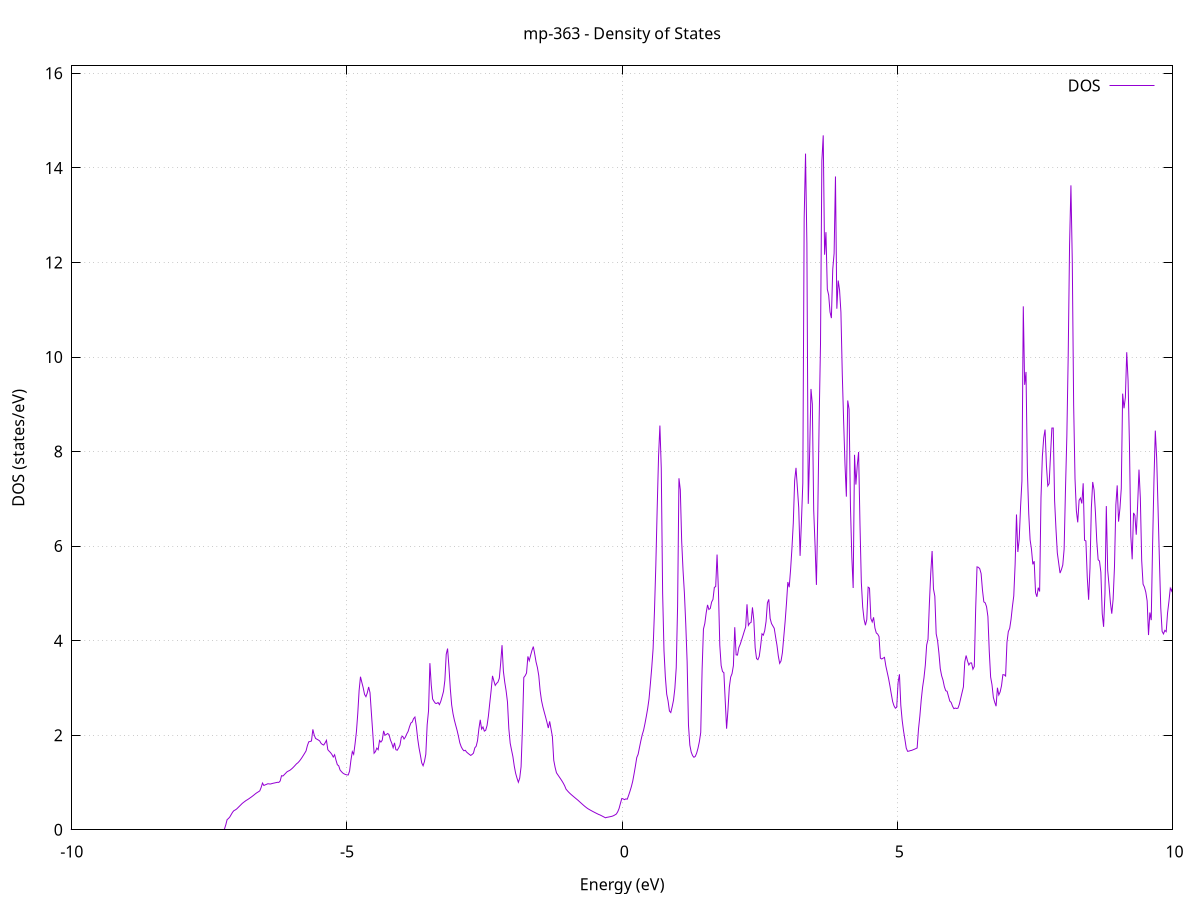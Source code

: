 set title 'mp-363 - Density of States'
set xlabel 'Energy (eV)'
set ylabel 'DOS (states/eV)'
set grid
set xrange [-10:10]
set yrange [0:16.158]
set xzeroaxis lt -1
set terminal png size 800,600
set output 'mp-363_dos_gnuplot.png'
plot '-' using 1:2 with lines title 'DOS'
-27.901500 0.000000
-27.876800 0.000000
-27.852100 0.000000
-27.827300 0.000000
-27.802600 0.000000
-27.777900 0.000000
-27.753100 0.000000
-27.728400 0.000000
-27.703700 0.000000
-27.679000 0.000000
-27.654200 0.000000
-27.629500 0.000000
-27.604800 0.000000
-27.580000 0.000000
-27.555300 0.000000
-27.530600 0.000000
-27.505900 0.000000
-27.481100 0.000000
-27.456400 0.000000
-27.431700 0.000000
-27.406900 0.000000
-27.382200 0.000000
-27.357500 0.000000
-27.332700 0.000000
-27.308000 0.000000
-27.283300 0.000000
-27.258600 0.000000
-27.233800 0.000000
-27.209100 0.000000
-27.184400 0.000000
-27.159600 0.000000
-27.134900 0.000000
-27.110200 0.000000
-27.085400 0.000000
-27.060700 0.000000
-27.036000 0.000000
-27.011300 0.000000
-26.986500 0.000000
-26.961800 0.000000
-26.937100 0.000000
-26.912300 0.000000
-26.887600 0.000000
-26.862900 0.000000
-26.838100 0.000000
-26.813400 0.000000
-26.788700 0.000000
-26.764000 0.000000
-26.739200 0.000000
-26.714500 0.000000
-26.689800 0.000000
-26.665000 0.000000
-26.640300 0.000000
-26.615600 0.000000
-26.590800 0.000000
-26.566100 0.000000
-26.541400 0.000000
-26.516700 0.000000
-26.491900 0.000000
-26.467200 0.000000
-26.442500 0.000000
-26.417700 0.000000
-26.393000 0.000000
-26.368300 0.000000
-26.343600 0.000000
-26.318800 0.000000
-26.294100 0.000000
-26.269400 0.000000
-26.244600 0.000000
-26.219900 0.000000
-26.195200 0.000000
-26.170400 0.000000
-26.145700 0.000000
-26.121000 0.000000
-26.096300 0.000000
-26.071500 0.000000
-26.046800 0.000000
-26.022100 0.000000
-25.997300 0.000000
-25.972600 0.000000
-25.947900 0.000000
-25.923100 0.000000
-25.898400 0.000000
-25.873700 0.000000
-25.849000 0.000000
-25.824200 0.000000
-25.799500 0.000000
-25.774800 0.000000
-25.750000 0.000000
-25.725300 0.000000
-25.700600 0.000000
-25.675800 0.000000
-25.651100 46.514300
-25.626400 99.235600
-25.601700 34.489300
-25.576900 80.189300
-25.552200 138.104200
-25.527500 67.945600
-25.502700 73.322700
-25.478000 242.515900
-25.453300 105.469700
-25.428500 0.000000
-25.403800 0.000000
-25.379100 0.000000
-25.354400 0.000000
-25.329600 0.000000
-25.304900 0.000000
-25.280200 0.000000
-25.255400 0.000000
-25.230700 0.000000
-25.206000 0.000000
-25.181300 0.000000
-25.156500 0.000000
-25.131800 0.000000
-25.107100 0.000000
-25.082300 0.000000
-25.057600 0.000000
-25.032900 0.000000
-25.008100 0.000000
-24.983400 0.000000
-24.958700 0.000000
-24.934000 0.000000
-24.909200 0.000000
-24.884500 0.000000
-24.859800 0.000000
-24.835000 0.000000
-24.810300 0.000000
-24.785600 0.000000
-24.760800 0.000000
-24.736100 0.000000
-24.711400 0.000000
-24.686700 0.000000
-24.661900 0.000000
-24.637200 0.000000
-24.612500 0.000000
-24.587700 0.000000
-24.563000 0.000000
-24.538300 0.000000
-24.513500 0.000000
-24.488800 0.000000
-24.464100 0.000000
-24.439400 0.000000
-24.414600 0.000000
-24.389900 0.000000
-24.365200 0.000000
-24.340400 0.000000
-24.315700 0.000000
-24.291000 0.000000
-24.266300 0.000000
-24.241500 0.000000
-24.216800 0.000000
-24.192100 0.000000
-24.167300 0.000000
-24.142600 0.000000
-24.117900 0.000000
-24.093100 0.000000
-24.068400 0.000000
-24.043700 0.000000
-24.019000 0.000000
-23.994200 0.000000
-23.969500 0.000000
-23.944800 0.000000
-23.920000 0.000000
-23.895300 0.000000
-23.870600 0.000000
-23.845800 0.000000
-23.821100 0.000000
-23.796400 0.000000
-23.771700 0.000000
-23.746900 0.000000
-23.722200 0.000000
-23.697500 0.000000
-23.672700 0.000000
-23.648000 0.000000
-23.623300 0.000000
-23.598500 0.000000
-23.573800 0.000000
-23.549100 0.000000
-23.524400 0.000000
-23.499600 0.000000
-23.474900 0.000000
-23.450200 0.000000
-23.425400 0.000000
-23.400700 0.000000
-23.376000 0.000000
-23.351200 0.000000
-23.326500 0.000000
-23.301800 0.000000
-23.277100 0.000000
-23.252300 0.000000
-23.227600 0.000000
-23.202900 0.000000
-23.178100 0.000000
-23.153400 0.000000
-23.128700 0.000000
-23.104000 0.000000
-23.079200 0.000000
-23.054500 0.000000
-23.029800 0.000000
-23.005000 0.000000
-22.980300 0.000000
-22.955600 0.000000
-22.930800 0.000000
-22.906100 0.000000
-22.881400 0.000000
-22.856700 0.000000
-22.831900 0.000000
-22.807200 0.000000
-22.782500 0.000000
-22.757700 0.000000
-22.733000 0.000000
-22.708300 0.000000
-22.683500 0.000000
-22.658800 0.000000
-22.634100 0.000000
-22.609400 0.000000
-22.584600 0.000000
-22.559900 0.000000
-22.535200 0.000000
-22.510400 0.000000
-22.485700 0.000000
-22.461000 0.000000
-22.436200 0.000000
-22.411500 0.000000
-22.386800 0.000000
-22.362100 0.000000
-22.337300 0.000000
-22.312600 0.000000
-22.287900 0.000000
-22.263100 0.000000
-22.238400 0.000000
-22.213700 0.000000
-22.188900 0.000000
-22.164200 0.000000
-22.139500 0.000000
-22.114800 0.000000
-22.090000 0.000000
-22.065300 0.000000
-22.040600 0.000000
-22.015800 0.000000
-21.991100 0.000000
-21.966400 0.000000
-21.941700 0.000000
-21.916900 0.000000
-21.892200 0.000000
-21.867500 0.000000
-21.842700 0.000000
-21.818000 0.000000
-21.793300 0.000000
-21.768500 0.000000
-21.743800 0.000000
-21.719100 0.000000
-21.694400 0.000000
-21.669600 0.000000
-21.644900 0.000000
-21.620200 0.000000
-21.595400 0.000000
-21.570700 0.000000
-21.546000 0.000000
-21.521200 0.000000
-21.496500 0.000000
-21.471800 0.000000
-21.447100 0.000000
-21.422300 0.000000
-21.397600 0.000000
-21.372900 0.000000
-21.348100 0.000000
-21.323400 0.000000
-21.298700 0.000000
-21.273900 0.000000
-21.249200 0.000000
-21.224500 0.000000
-21.199800 0.000000
-21.175000 0.000000
-21.150300 0.000000
-21.125600 0.000000
-21.100800 0.000000
-21.076100 0.000000
-21.051400 0.000000
-21.026600 0.000000
-21.001900 0.000000
-20.977200 0.000000
-20.952500 0.000000
-20.927700 0.000000
-20.903000 0.000000
-20.878300 0.000000
-20.853500 0.000000
-20.828800 0.000000
-20.804100 0.000000
-20.779400 0.000000
-20.754600 0.000000
-20.729900 0.000000
-20.705200 0.000000
-20.680400 0.000000
-20.655700 0.000000
-20.631000 0.000000
-20.606200 0.000000
-20.581500 0.000000
-20.556800 0.000000
-20.532100 0.000000
-20.507300 0.000000
-20.482600 0.000000
-20.457900 0.000000
-20.433100 0.000000
-20.408400 0.000000
-20.383700 0.000000
-20.358900 0.000000
-20.334200 0.000000
-20.309500 0.000000
-20.284800 0.000000
-20.260000 0.000000
-20.235300 0.000000
-20.210600 0.000000
-20.185800 0.000000
-20.161100 0.000000
-20.136400 0.000000
-20.111600 0.000000
-20.086900 0.000000
-20.062200 0.000000
-20.037500 0.000000
-20.012700 0.000000
-19.988000 0.000000
-19.963300 0.000000
-19.938500 0.000000
-19.913800 0.000000
-19.889100 0.000000
-19.864400 0.000000
-19.839600 0.000000
-19.814900 0.000000
-19.790200 0.000000
-19.765400 0.000000
-19.740700 0.000000
-19.716000 0.000000
-19.691200 0.000000
-19.666500 0.000000
-19.641800 0.000000
-19.617100 0.000000
-19.592300 0.000000
-19.567600 0.000000
-19.542900 0.000000
-19.518100 0.000000
-19.493400 0.000000
-19.468700 0.000000
-19.443900 0.000000
-19.419200 0.000000
-19.394500 0.000000
-19.369800 0.000000
-19.345000 0.000000
-19.320300 0.000000
-19.295600 0.000000
-19.270800 0.000000
-19.246100 0.000000
-19.221400 0.000000
-19.196600 0.000000
-19.171900 0.000000
-19.147200 0.000000
-19.122500 0.000000
-19.097700 0.000000
-19.073000 58.569700
-19.048300 71.173400
-19.023500 364.795300
-18.998800 221.257400
-18.974100 315.586800
-18.949300 398.917400
-18.924600 476.061000
-18.899900 390.288700
-18.875200 1364.950000
-18.850400 129.093600
-18.825700 0.000000
-18.801000 0.000000
-18.776200 0.000000
-18.751500 0.000000
-18.726800 0.000000
-18.702100 0.000000
-18.677300 0.000000
-18.652600 0.000000
-18.627900 0.000000
-18.603100 0.000000
-18.578400 0.000000
-18.553700 0.000000
-18.528900 0.000000
-18.504200 0.000000
-18.479500 0.000000
-18.454800 0.000000
-18.430000 0.000000
-18.405300 0.000000
-18.380600 0.000000
-18.355800 0.000000
-18.331100 0.000000
-18.306400 0.000000
-18.281600 0.000000
-18.256900 0.000000
-18.232200 0.000000
-18.207500 0.000000
-18.182700 0.000000
-18.158000 0.000000
-18.133300 0.000000
-18.108500 0.000000
-18.083800 0.000000
-18.059100 0.000000
-18.034300 0.000000
-18.009600 0.000000
-17.984900 0.000000
-17.960200 0.000000
-17.935400 0.000000
-17.910700 0.000000
-17.886000 0.000000
-17.861200 0.000000
-17.836500 0.000000
-17.811800 0.000000
-17.787000 0.000000
-17.762300 0.000000
-17.737600 0.000000
-17.712900 0.000000
-17.688100 0.000000
-17.663400 0.000000
-17.638700 0.000000
-17.613900 0.000000
-17.589200 0.000000
-17.564500 0.000000
-17.539800 0.000000
-17.515000 0.000000
-17.490300 0.000000
-17.465600 0.000000
-17.440800 0.000000
-17.416100 0.000000
-17.391400 0.000000
-17.366600 0.000000
-17.341900 0.000000
-17.317200 0.000000
-17.292500 0.000000
-17.267700 0.000000
-17.243000 0.000000
-17.218300 0.000000
-17.193500 0.000000
-17.168800 0.000000
-17.144100 0.000000
-17.119300 0.000000
-17.094600 0.000000
-17.069900 0.000000
-17.045200 0.000000
-17.020400 0.000000
-16.995700 0.000000
-16.971000 0.000000
-16.946200 0.000000
-16.921500 0.000000
-16.896800 0.000000
-16.872000 0.000000
-16.847300 0.000000
-16.822600 0.000000
-16.797900 0.000000
-16.773100 0.000000
-16.748400 0.000000
-16.723700 0.000000
-16.698900 0.000000
-16.674200 0.000000
-16.649500 0.000000
-16.624800 0.000000
-16.600000 0.000000
-16.575300 0.000000
-16.550600 0.000000
-16.525800 0.000000
-16.501100 0.000000
-16.476400 0.000000
-16.451600 0.000000
-16.426900 0.000000
-16.402200 0.000000
-16.377500 0.000000
-16.352700 0.000000
-16.328000 0.000000
-16.303300 0.000000
-16.278500 0.000000
-16.253800 0.000000
-16.229100 0.000000
-16.204300 0.000000
-16.179600 0.000000
-16.154900 0.000000
-16.130200 0.000000
-16.105400 0.000000
-16.080700 0.000000
-16.056000 0.000000
-16.031200 0.000000
-16.006500 0.000000
-15.981800 0.000000
-15.957000 0.000000
-15.932300 0.000000
-15.907600 0.000000
-15.882900 0.000000
-15.858100 0.000000
-15.833400 0.000000
-15.808700 0.000000
-15.783900 0.000000
-15.759200 0.000000
-15.734500 0.000000
-15.709700 0.000000
-15.685000 0.000000
-15.660300 0.000000
-15.635600 0.000000
-15.610800 0.000000
-15.586100 0.000000
-15.561400 0.000000
-15.536600 0.000000
-15.511900 0.000000
-15.487200 0.000000
-15.462500 0.000000
-15.437700 0.000000
-15.413000 0.000000
-15.388300 0.000000
-15.363500 0.000000
-15.338800 0.000000
-15.314100 0.000000
-15.289300 0.000000
-15.264600 0.000000
-15.239900 0.000000
-15.215200 0.000000
-15.190400 0.000000
-15.165700 0.000000
-15.141000 0.000000
-15.116200 0.000000
-15.091500 0.000000
-15.066800 0.000000
-15.042000 0.000000
-15.017300 0.000000
-14.992600 0.000000
-14.967900 0.000000
-14.943100 0.000000
-14.918400 0.000000
-14.893700 0.000000
-14.868900 0.000000
-14.844200 0.000000
-14.819500 0.000000
-14.794700 0.000000
-14.770000 0.000000
-14.745300 0.000000
-14.720600 0.000000
-14.695800 0.000000
-14.671100 0.000000
-14.646400 0.000000
-14.621600 0.000000
-14.596900 0.000000
-14.572200 0.000000
-14.547400 0.000000
-14.522700 0.000000
-14.498000 0.000000
-14.473300 0.000000
-14.448500 0.000000
-14.423800 0.000000
-14.399100 0.000000
-14.374300 0.000000
-14.349600 0.000000
-14.324900 0.000000
-14.300200 0.000000
-14.275400 0.000000
-14.250700 0.000000
-14.226000 0.000000
-14.201200 0.000000
-14.176500 0.000000
-14.151800 0.000000
-14.127000 0.000000
-14.102300 0.000000
-14.077600 0.000000
-14.052900 0.000000
-14.028100 0.000000
-14.003400 0.000000
-13.978700 0.000000
-13.953900 0.000000
-13.929200 0.000000
-13.904500 0.000000
-13.879700 0.000000
-13.855000 0.000000
-13.830300 0.000000
-13.805600 0.000000
-13.780800 0.000000
-13.756100 0.000000
-13.731400 0.000000
-13.706600 0.000000
-13.681900 0.000000
-13.657200 0.000000
-13.632400 0.000000
-13.607700 0.000000
-13.583000 0.000000
-13.558300 0.000000
-13.533500 0.000000
-13.508800 0.000000
-13.484100 0.000000
-13.459300 0.000000
-13.434600 0.000000
-13.409900 0.000000
-13.385100 0.000000
-13.360400 0.000000
-13.335700 0.000000
-13.311000 0.000000
-13.286200 0.000000
-13.261500 0.000000
-13.236800 0.000000
-13.212000 0.000000
-13.187300 0.000000
-13.162600 0.000000
-13.137900 0.000000
-13.113100 0.000000
-13.088400 0.000000
-13.063700 0.000000
-13.038900 0.000000
-13.014200 0.000000
-12.989500 0.000000
-12.964700 0.000000
-12.940000 0.000000
-12.915300 0.000000
-12.890600 0.000000
-12.865800 0.000000
-12.841100 0.000000
-12.816400 0.000000
-12.791600 0.000000
-12.766900 0.000000
-12.742200 0.000000
-12.717400 0.000000
-12.692700 0.000000
-12.668000 0.000000
-12.643300 0.000000
-12.618500 0.000000
-12.593800 0.000000
-12.569100 0.000000
-12.544300 0.000000
-12.519600 0.000000
-12.494900 0.000000
-12.470100 0.000000
-12.445400 0.000000
-12.420700 0.000000
-12.396000 0.000000
-12.371200 0.000000
-12.346500 0.000000
-12.321800 0.000000
-12.297000 0.000000
-12.272300 0.000000
-12.247600 0.000000
-12.222900 0.000000
-12.198100 0.000000
-12.173400 0.000000
-12.148700 0.000000
-12.123900 0.000000
-12.099200 0.000000
-12.074500 0.000000
-12.049700 0.000000
-12.025000 0.000000
-12.000300 0.000000
-11.975600 0.000000
-11.950800 0.000000
-11.926100 0.000000
-11.901400 0.000000
-11.876600 0.000000
-11.851900 0.000000
-11.827200 0.000000
-11.802400 0.000000
-11.777700 0.000000
-11.753000 0.000000
-11.728300 0.000000
-11.703500 0.000000
-11.678800 0.000000
-11.654100 0.000000
-11.629300 0.000000
-11.604600 0.000000
-11.579900 0.000000
-11.555100 0.000000
-11.530400 0.000000
-11.505700 0.000000
-11.481000 0.000000
-11.456200 0.000000
-11.431500 0.000000
-11.406800 0.000000
-11.382000 0.000000
-11.357300 0.000000
-11.332600 0.000000
-11.307800 0.000000
-11.283100 0.000000
-11.258400 0.000000
-11.233700 0.000000
-11.208900 0.000000
-11.184200 0.000000
-11.159500 0.000000
-11.134700 0.000000
-11.110000 0.000000
-11.085300 0.000000
-11.060600 0.000000
-11.035800 0.000000
-11.011100 0.000000
-10.986400 0.000000
-10.961600 0.000000
-10.936900 0.000000
-10.912200 0.000000
-10.887400 0.000000
-10.862700 0.000000
-10.838000 0.000000
-10.813300 0.000000
-10.788500 0.000000
-10.763800 0.000000
-10.739100 0.000000
-10.714300 0.000000
-10.689600 0.000000
-10.664900 0.000000
-10.640100 0.000000
-10.615400 0.000000
-10.590700 0.000000
-10.566000 0.000000
-10.541200 0.000000
-10.516500 0.000000
-10.491800 0.000000
-10.467000 0.000000
-10.442300 0.000000
-10.417600 0.000000
-10.392800 0.000000
-10.368100 0.000000
-10.343400 0.000000
-10.318700 0.000000
-10.293900 0.000000
-10.269200 0.000000
-10.244500 0.000000
-10.219700 0.000000
-10.195000 0.000000
-10.170300 0.000000
-10.145500 0.000000
-10.120800 0.000000
-10.096100 0.000000
-10.071400 0.000000
-10.046600 0.000000
-10.021900 0.000000
-9.997200 0.000000
-9.972400 0.000000
-9.947700 0.000000
-9.923000 0.000000
-9.898300 0.000000
-9.873500 0.000000
-9.848800 0.000000
-9.824100 0.000000
-9.799300 0.000000
-9.774600 0.000000
-9.749900 0.000000
-9.725100 0.000000
-9.700400 0.000000
-9.675700 0.000000
-9.651000 0.000000
-9.626200 0.000000
-9.601500 0.000000
-9.576800 0.000000
-9.552000 0.000000
-9.527300 0.000000
-9.502600 0.000000
-9.477800 0.000000
-9.453100 0.000000
-9.428400 0.000000
-9.403700 0.000000
-9.378900 0.000000
-9.354200 0.000000
-9.329500 0.000000
-9.304700 0.000000
-9.280000 0.000000
-9.255300 0.000000
-9.230500 0.000000
-9.205800 0.000000
-9.181100 0.000000
-9.156400 0.000000
-9.131600 0.000000
-9.106900 0.000000
-9.082200 0.000000
-9.057400 0.000000
-9.032700 0.000000
-9.008000 0.000000
-8.983200 0.000000
-8.958500 0.000000
-8.933800 0.000000
-8.909100 0.000000
-8.884300 0.000000
-8.859600 0.000000
-8.834900 0.000000
-8.810100 0.000000
-8.785400 0.000000
-8.760700 0.000000
-8.736000 0.000000
-8.711200 0.000000
-8.686500 0.000000
-8.661800 0.000000
-8.637000 0.000000
-8.612300 0.000000
-8.587600 0.000000
-8.562800 0.000000
-8.538100 0.000000
-8.513400 0.000000
-8.488700 0.000000
-8.463900 0.000000
-8.439200 0.000000
-8.414500 0.000000
-8.389700 0.000000
-8.365000 0.000000
-8.340300 0.000000
-8.315500 0.000000
-8.290800 0.000000
-8.266100 0.000000
-8.241400 0.000000
-8.216600 0.000000
-8.191900 0.000000
-8.167200 0.000000
-8.142400 0.000000
-8.117700 0.000000
-8.093000 0.000000
-8.068200 0.000000
-8.043500 0.000000
-8.018800 0.000000
-7.994100 0.000000
-7.969300 0.000000
-7.944600 0.000000
-7.919900 0.000000
-7.895100 0.000000
-7.870400 0.000000
-7.845700 0.000000
-7.821000 0.000000
-7.796200 0.000000
-7.771500 0.000000
-7.746800 0.000000
-7.722000 0.000000
-7.697300 0.000000
-7.672600 0.000000
-7.647800 0.000000
-7.623100 0.000000
-7.598400 0.000000
-7.573700 0.000000
-7.548900 0.000000
-7.524200 0.000000
-7.499500 0.000000
-7.474700 0.000000
-7.450000 0.000000
-7.425300 0.000000
-7.400500 0.000000
-7.375800 0.000000
-7.351100 0.000000
-7.326400 0.000000
-7.301600 0.000000
-7.276900 0.000000
-7.252200 0.000000
-7.227400 0.010200
-7.202700 0.100800
-7.178000 0.214300
-7.153200 0.238700
-7.128500 0.271900
-7.103800 0.321100
-7.079100 0.370500
-7.054300 0.404800
-7.029600 0.419200
-7.004900 0.439300
-6.980100 0.467900
-6.955400 0.496500
-6.930700 0.525000
-6.905900 0.554200
-6.881200 0.577800
-6.856500 0.599100
-6.831800 0.620600
-6.807000 0.637300
-6.782300 0.656600
-6.757600 0.676900
-6.732800 0.697300
-6.708100 0.719300
-6.683400 0.742200
-6.658700 0.765700
-6.633900 0.786000
-6.609200 0.803500
-6.584500 0.822700
-6.559700 0.894300
-6.535000 0.988000
-6.510300 0.937200
-6.485500 0.949900
-6.460800 0.962300
-6.436100 0.974100
-6.411400 0.969600
-6.386600 0.968800
-6.361900 0.978200
-6.337200 0.985300
-6.312400 0.991200
-6.287700 0.997600
-6.263000 1.004200
-6.238200 1.002300
-6.213500 1.032100
-6.188800 1.143900
-6.164100 1.137200
-6.139300 1.165600
-6.114600 1.195100
-6.089900 1.225700
-6.065100 1.242000
-6.040400 1.255600
-6.015700 1.278000
-5.990900 1.303100
-5.966200 1.332200
-5.941500 1.363000
-5.916800 1.395000
-5.892000 1.417100
-5.867300 1.448200
-5.842600 1.485400
-5.817800 1.527200
-5.793100 1.572600
-5.768400 1.619400
-5.743600 1.667700
-5.718900 1.781200
-5.694200 1.860800
-5.669500 1.867300
-5.644700 1.878700
-5.620000 2.123400
-5.595300 2.003000
-5.570500 1.932100
-5.545800 1.915300
-5.521100 1.899400
-5.496400 1.880200
-5.471600 1.830000
-5.446900 1.804500
-5.422200 1.792400
-5.397400 1.838900
-5.372700 1.892400
-5.348000 1.694000
-5.323200 1.661500
-5.298500 1.631900
-5.273800 1.593100
-5.249100 1.538600
-5.224300 1.587000
-5.199600 1.473700
-5.174900 1.375900
-5.150100 1.353900
-5.125400 1.264100
-5.100700 1.230400
-5.075900 1.200700
-5.051200 1.182100
-5.026500 1.168800
-5.001800 1.160900
-4.977000 1.159800
-4.952300 1.242500
-4.927600 1.474800
-4.902800 1.653200
-4.878100 1.596100
-4.853400 1.813700
-4.828600 2.069900
-4.803900 2.458200
-4.779200 2.948900
-4.754500 3.237100
-4.729700 3.117600
-4.705000 3.004200
-4.680300 2.862700
-4.655500 2.815200
-4.630800 2.895400
-4.606100 3.021000
-4.581300 2.899600
-4.556600 2.473800
-4.531900 2.059400
-4.507200 1.619700
-4.482400 1.653100
-4.457700 1.727900
-4.433000 1.693300
-4.408200 1.890400
-4.383500 1.854400
-4.358800 1.895400
-4.334100 2.091800
-4.309300 1.999000
-4.284600 2.016200
-4.259900 2.036600
-4.235100 2.011700
-4.210400 1.900700
-4.185700 1.829900
-4.160900 1.735400
-4.136200 1.838900
-4.111500 1.694400
-4.086800 1.682200
-4.062000 1.729400
-4.037300 1.789600
-4.012600 1.959000
-3.987800 1.978500
-3.963100 1.920200
-3.938400 1.960400
-3.913600 2.027200
-3.888900 2.080900
-3.864200 2.177100
-3.839500 2.257200
-3.814700 2.279200
-3.790000 2.350700
-3.765300 2.384600
-3.740500 2.196000
-3.715800 1.933100
-3.691100 1.735200
-3.666300 1.579600
-3.641600 1.414600
-3.616900 1.354200
-3.592200 1.444000
-3.567400 1.597200
-3.542700 2.222100
-3.518000 2.515800
-3.493200 3.524100
-3.468500 3.061700
-3.443800 2.765800
-3.419100 2.717200
-3.394300 2.676200
-3.369600 2.672100
-3.344900 2.691900
-3.320100 2.646700
-3.295400 2.716000
-3.270700 2.817300
-3.245900 2.926200
-3.221200 3.161900
-3.196500 3.712200
-3.171800 3.833100
-3.147000 3.442500
-3.122300 2.984600
-3.097600 2.640300
-3.072800 2.453500
-3.048100 2.318100
-3.023400 2.207500
-2.998600 2.100000
-2.973900 1.976000
-2.949200 1.838000
-2.924500 1.757500
-2.899700 1.703800
-2.875000 1.670700
-2.850300 1.680800
-2.825500 1.642600
-2.800800 1.617400
-2.776100 1.594700
-2.751300 1.572900
-2.726600 1.592900
-2.701900 1.620200
-2.677200 1.732100
-2.652400 1.767000
-2.627700 1.884400
-2.603000 2.136200
-2.578200 2.325500
-2.553500 2.129300
-2.528800 2.174300
-2.504000 2.086600
-2.479300 2.104200
-2.454600 2.205100
-2.429900 2.407700
-2.405100 2.682600
-2.380400 2.946700
-2.355700 3.255500
-2.330900 3.149700
-2.306200 3.053800
-2.281500 3.095600
-2.256800 3.124100
-2.232000 3.204200
-2.207300 3.523000
-2.182600 3.904900
-2.157800 3.352600
-2.133100 3.121000
-2.108400 2.940300
-2.083600 2.703700
-2.058900 2.137500
-2.034200 1.830400
-2.009500 1.685300
-1.984700 1.545800
-1.960000 1.346200
-1.935300 1.194200
-1.910500 1.092200
-1.885800 1.004800
-1.861100 1.092700
-1.836300 1.334400
-1.811600 2.147000
-1.786900 3.221400
-1.762200 3.258200
-1.737400 3.315300
-1.712700 3.666900
-1.688000 3.576200
-1.663200 3.689300
-1.638500 3.794700
-1.613800 3.874700
-1.589000 3.719300
-1.564300 3.549100
-1.539600 3.431300
-1.514900 3.260300
-1.490100 2.942200
-1.465400 2.734800
-1.440700 2.601700
-1.415900 2.491000
-1.391200 2.386000
-1.366500 2.274700
-1.341700 2.151900
-1.317000 2.293300
-1.292300 2.133000
-1.267600 1.973000
-1.242800 1.470900
-1.218100 1.320200
-1.193400 1.205100
-1.168600 1.162300
-1.143900 1.120300
-1.119200 1.078200
-1.094500 1.034800
-1.069700 0.986500
-1.045000 0.932200
-1.020300 0.860700
-0.995500 0.826300
-0.970800 0.794700
-0.946100 0.766200
-0.921300 0.740400
-0.896600 0.716000
-0.871900 0.691600
-0.847200 0.667400
-0.822400 0.643800
-0.797700 0.619700
-0.773000 0.593100
-0.748200 0.566900
-0.723500 0.541000
-0.698800 0.515500
-0.674000 0.491200
-0.649300 0.468400
-0.624600 0.447700
-0.599900 0.430600
-0.575100 0.414100
-0.550400 0.398300
-0.525700 0.382900
-0.500900 0.367800
-0.476200 0.353000
-0.451500 0.338600
-0.426700 0.324500
-0.402000 0.313400
-0.377300 0.298800
-0.352600 0.283900
-0.327800 0.268700
-0.303100 0.253700
-0.278400 0.263100
-0.253600 0.268000
-0.228900 0.273800
-0.204200 0.280200
-0.179500 0.287400
-0.154700 0.299100
-0.130000 0.315400
-0.105300 0.333300
-0.080500 0.380400
-0.055800 0.449800
-0.031100 0.558000
-0.006300 0.661700
0.018400 0.653200
0.043100 0.637400
0.067800 0.653700
0.092600 0.646900
0.117300 0.726500
0.142000 0.814300
0.166800 0.908900
0.191500 1.023000
0.216200 1.179300
0.241000 1.348100
0.265700 1.528600
0.290400 1.597200
0.315100 1.741400
0.339900 1.883200
0.364600 2.008800
0.389300 2.104700
0.414100 2.242600
0.438800 2.396500
0.463500 2.561400
0.488300 2.767600
0.513000 3.086400
0.537700 3.428500
0.562400 3.828500
0.587200 4.622900
0.611900 5.592400
0.636600 6.792700
0.661400 7.895500
0.686100 8.550700
0.710800 7.649100
0.735600 5.009500
0.760300 3.789200
0.785000 3.234500
0.809700 2.868300
0.834500 2.724700
0.859200 2.512000
0.883900 2.479400
0.908700 2.599700
0.933400 2.741300
0.958100 2.993200
0.982800 3.429200
1.007600 4.724800
1.032300 7.434900
1.057000 7.190300
1.081800 6.101900
1.106500 5.486900
1.131200 5.005500
1.156000 4.347100
1.180700 3.554500
1.205400 2.209300
1.230100 1.789700
1.254900 1.644200
1.279600 1.568900
1.304300 1.533000
1.329100 1.552000
1.353800 1.621400
1.378500 1.726600
1.403300 1.864400
1.428000 2.059900
1.452700 3.379300
1.477400 4.245300
1.502200 4.363800
1.526900 4.587100
1.551600 4.756700
1.576400 4.659600
1.601100 4.682200
1.625800 4.816800
1.650600 4.873300
1.675300 5.126300
1.700000 5.145000
1.724700 5.821500
1.749500 5.062800
1.774200 3.907000
1.798900 3.474000
1.823700 3.346700
1.848400 3.323200
1.873100 2.728600
1.897900 2.138100
1.922600 2.530900
1.947300 3.014800
1.972000 3.228800
1.996800 3.301800
2.021500 3.472300
2.046200 4.284000
2.071000 3.700100
2.095700 3.694900
2.120400 3.853600
2.145100 3.923300
2.169900 4.012400
2.194600 4.104300
2.219300 4.199200
2.244100 4.288400
2.268800 4.768900
2.293500 4.322900
2.318300 4.369800
2.343000 4.386800
2.367700 4.703400
2.392400 4.440000
2.417200 3.846300
2.441900 3.620900
2.466600 3.598000
2.491400 3.668700
2.516100 3.883600
2.540800 4.145200
2.565600 4.116700
2.590300 4.211100
2.615000 4.405600
2.639700 4.799400
2.664500 4.873700
2.689200 4.470600
2.713900 4.361400
2.738700 4.311300
2.763400 4.261400
2.788100 4.079500
2.812900 3.905000
2.837600 3.676700
2.862300 3.519300
2.887000 3.571700
2.911800 3.744700
2.936500 4.074500
2.961200 4.401600
2.986000 4.792700
3.010700 5.240300
3.035400 5.129800
3.060200 5.495000
3.084900 5.947300
3.109600 6.484400
3.134300 7.384000
3.159100 7.655900
3.183800 7.238600
3.208500 6.811200
3.233300 5.793600
3.258000 6.526100
3.282700 7.330800
3.307400 12.921200
3.332200 14.302600
3.356900 12.391100
3.381600 6.893600
3.406400 7.949100
3.431100 9.324200
3.455800 9.003900
3.480600 6.762900
3.505300 6.011100
3.530000 5.179800
3.554700 6.684600
3.579500 8.654100
3.604200 10.270500
3.628900 14.149000
3.653700 14.688800
3.678400 12.163900
3.703100 12.640400
3.727900 11.434400
3.752600 11.308800
3.777300 10.951600
3.802000 10.823200
3.826800 11.856700
3.851500 12.191800
3.876200 13.819000
3.901000 11.021200
3.925700 11.617600
3.950400 11.417300
3.975200 10.945600
3.999900 9.638100
4.024600 8.638200
4.049300 7.725000
4.074100 7.046400
4.098800 9.080300
4.123500 8.898300
4.148300 6.847600
4.173000 5.775200
4.197700 5.114200
4.222400 7.931800
4.247200 7.302000
4.271900 7.702300
4.296600 7.990900
4.321400 6.470800
4.346100 5.233800
4.370800 4.710500
4.395600 4.451700
4.420300 4.327200
4.445000 4.444200
4.469700 5.131600
4.494500 5.111800
4.519200 4.467400
4.543900 4.395600
4.568700 4.493900
4.593400 4.267200
4.618100 4.162800
4.642900 4.139500
4.667600 4.086800
4.692300 3.629400
4.717000 3.612700
4.741800 3.630000
4.766500 3.646800
4.791200 3.466300
4.816000 3.333700
4.840700 3.201600
4.865400 3.044900
4.890200 2.873800
4.914900 2.711800
4.939600 2.622700
4.964300 2.571100
4.989100 2.593700
5.013800 3.115900
5.038500 3.289200
5.063300 2.635600
5.088000 2.317300
5.112700 2.094300
5.137500 1.915200
5.162200 1.727400
5.186900 1.659200
5.211600 1.663900
5.236400 1.674100
5.261100 1.679900
5.285800 1.691800
5.310600 1.703600
5.335300 1.716300
5.360000 1.730000
5.384700 2.129000
5.409500 2.403800
5.434200 2.743500
5.458900 3.013900
5.483700 3.210200
5.508400 3.478500
5.533100 3.908900
5.557900 4.030800
5.582600 4.783000
5.607300 5.421200
5.632000 5.895800
5.656800 5.094900
5.681500 4.940500
5.706200 4.144500
5.731000 4.004200
5.755700 3.740000
5.780400 3.408900
5.805200 3.257700
5.829900 3.166000
5.854600 3.027600
5.879300 2.942000
5.904100 2.929500
5.928800 2.825500
5.953500 2.722200
5.978300 2.692900
6.003000 2.614500
6.027700 2.561600
6.052500 2.574500
6.077200 2.565700
6.101900 2.572000
6.126600 2.652900
6.151400 2.778400
6.176100 2.901100
6.200800 3.022400
6.225600 3.550200
6.250300 3.685400
6.275000 3.572000
6.299800 3.485800
6.324500 3.528800
6.349200 3.529000
6.373900 3.395800
6.398700 3.454300
6.423400 4.662700
6.448100 5.560800
6.472900 5.551700
6.497600 5.522100
6.522300 5.419100
6.547000 5.071200
6.571800 4.821300
6.596500 4.800400
6.621200 4.719400
6.646000 4.510000
6.670700 3.774000
6.695400 3.231700
6.720200 3.067600
6.744900 2.800800
6.769600 2.696900
6.794300 2.613500
6.819100 3.004400
6.843800 2.851900
6.868500 2.916900
6.893300 3.047100
6.918000 3.281100
6.942700 3.278200
6.967500 3.251800
6.992200 3.962900
7.016900 4.192600
7.041600 4.258200
7.066400 4.451100
7.091100 4.719900
7.115800 4.946000
7.140600 5.614700
7.165300 6.669100
7.190000 5.875700
7.214800 6.145600
7.239500 6.833600
7.264200 7.377100
7.288900 11.071900
7.313700 9.411000
7.338400 9.683900
7.363100 7.590300
7.387900 6.687700
7.412600 6.135400
7.437300 5.936400
7.462100 5.613700
7.486800 5.681000
7.511500 5.017900
7.536200 4.928300
7.561000 5.120800
7.585700 5.040300
7.610400 7.016500
7.635200 7.893500
7.659900 8.290600
7.684600 8.465300
7.709300 7.705900
7.734100 7.274100
7.758800 7.322900
7.783500 7.927600
7.808300 8.497200
7.833000 8.498300
7.857700 6.964200
7.882500 6.367000
7.907200 5.856100
7.931900 5.642800
7.956600 5.429400
7.981400 5.501600
8.006100 5.599100
8.030800 5.933900
8.055600 7.204800
8.080300 8.325900
8.105000 10.029400
8.129800 12.377900
8.154500 13.630300
8.179200 12.023000
8.203900 8.988700
8.228700 7.424400
8.253400 6.746500
8.278100 6.502500
8.302900 6.968600
8.327600 7.017600
8.352300 6.902300
8.377100 7.328900
8.401800 6.124100
8.426500 6.109000
8.451200 5.342800
8.476000 4.864600
8.500700 5.536500
8.525400 6.803400
8.550200 7.356700
8.574900 7.187400
8.599600 6.711800
8.624300 6.100900
8.649100 5.710900
8.673800 5.684600
8.698500 5.447200
8.723300 4.568000
8.748000 4.292900
8.772700 4.991400
8.797500 6.846500
8.822200 5.492300
8.846900 5.171500
8.871600 4.808000
8.896400 4.570600
8.921100 4.873700
8.945800 5.561300
8.970600 6.868900
8.995300 7.284300
9.020000 6.517500
9.044800 6.793700
9.069500 7.222000
9.094200 9.224900
9.118900 8.915500
9.143700 9.144900
9.168400 10.100600
9.193100 9.498600
9.217900 8.141200
9.242600 6.213700
9.267300 5.721200
9.292100 6.702700
9.316800 6.648500
9.341500 6.241200
9.366200 6.857200
9.391000 7.618000
9.415700 7.015000
9.440400 5.692100
9.465200 5.195800
9.489900 5.133400
9.514600 5.027600
9.539400 4.840200
9.564100 4.119300
9.588800 4.595900
9.613500 4.434400
9.638300 6.030800
9.663000 7.380900
9.687700 8.443500
9.712500 7.860400
9.737200 6.810600
9.761900 5.719000
9.786600 4.696700
9.811400 4.196900
9.836100 4.142500
9.860800 4.217900
9.885600 4.190100
9.910300 4.587200
9.935000 4.828500
9.959800 5.108800
9.984500 5.049700
10.009200 5.187300
10.033900 5.421300
10.058700 5.845500
10.083400 6.161500
10.108100 6.313500
10.132900 5.544300
10.157600 3.878800
10.182300 3.151700
10.207100 3.099800
10.231800 3.173200
10.256500 3.311000
10.281200 3.293100
10.306000 3.429600
10.330700 3.514100
10.355400 3.548200
10.380200 3.681900
10.404900 4.085400
10.429600 5.242300
10.454400 5.726500
10.479100 5.402200
10.503800 4.343800
10.528500 4.128500
10.553300 3.330900
10.578000 3.309300
10.602700 3.443300
10.627500 3.567400
10.652200 3.795500
10.676900 4.133200
10.701700 4.280900
10.726400 4.519300
10.751100 4.838700
10.775800 5.050800
10.800600 5.233300
10.825300 5.432100
10.850000 5.537000
10.874800 5.960300
10.899500 5.347800
10.924200 5.313000
10.948900 5.365200
10.973700 5.166800
10.998400 5.067800
11.023100 4.935000
11.047900 4.856900
11.072600 4.848100
11.097300 4.771200
11.122100 4.586600
11.146800 4.540800
11.171500 4.581200
11.196200 4.714800
11.221000 5.014700
11.245700 5.223600
11.270400 5.209700
11.295200 5.237900
11.319900 4.749500
11.344600 6.132700
11.369400 5.499700
11.394100 5.192400
11.418800 5.252900
11.443500 5.232500
11.468300 5.686300
11.493000 5.959600
11.517700 6.172400
11.542500 6.449900
11.567200 6.103100
11.591900 5.507700
11.616700 4.957400
11.641400 5.497400
11.666100 6.630200
11.690800 6.637400
11.715600 6.814700
11.740300 6.388600
11.765000 6.514600
11.789800 6.995500
11.814500 7.870100
11.839200 8.980600
11.863900 9.076900
11.888700 7.948200
11.913400 7.292300
11.938100 6.878000
11.962900 6.323100
11.987600 5.980200
12.012300 5.776000
12.037100 5.920500
12.061800 6.136100
12.086500 6.829300
12.111200 7.914600
12.136000 6.812200
12.160700 5.395500
12.185400 4.911900
12.210200 5.036900
12.234900 5.277900
12.259600 5.272200
12.284400 5.293800
12.309100 5.304200
12.333800 5.044600
12.358500 4.648300
12.383300 4.880600
12.408000 5.116200
12.432700 5.564000
12.457500 5.112600
12.482200 4.471100
12.506900 4.309300
12.531700 4.367800
12.556400 4.288000
12.581100 4.148600
12.605800 4.082200
12.630600 4.346200
12.655300 5.025000
12.680000 5.621800
12.704800 5.992500
12.729500 5.984000
12.754200 5.803600
12.779000 5.344500
12.803700 4.926800
12.828400 5.117000
12.853100 5.146700
12.877900 5.096900
12.902600 5.011100
12.927300 4.851600
12.952100 4.786000
12.976800 4.982100
13.001500 4.558600
13.026200 4.306600
13.051000 4.425700
13.075700 4.576800
13.100400 3.658600
13.125200 3.319300
13.149900 3.007800
13.174600 2.788400
13.199400 4.310400
13.224100 4.167400
13.248800 4.121200
13.273500 3.910200
13.298300 3.795800
13.323000 4.310100
13.347700 4.791900
13.372500 5.310100
13.397200 5.633600
13.421900 5.283200
13.446700 4.871100
13.471400 4.614200
13.496100 4.194600
13.520800 4.023000
13.545600 3.809200
13.570300 3.623600
13.595000 3.548400
13.619800 3.496700
13.644500 3.464900
13.669200 3.561000
13.694000 3.659200
13.718700 3.592300
13.743400 3.611300
13.768100 3.624000
13.792900 3.418700
13.817600 3.056400
13.842300 2.888400
13.867100 2.235500
13.891800 2.194200
13.916500 2.324900
13.941300 2.490200
13.966000 2.964200
13.990700 2.909900
14.015400 2.987100
14.040200 3.097100
14.064900 3.237200
14.089600 3.565200
14.114400 3.595200
14.139100 3.530900
14.163800 4.008300
14.188500 3.808400
14.213300 3.623700
14.238000 2.918100
14.262700 2.589900
14.287500 2.368100
14.312200 2.187000
14.336900 2.176000
14.361700 2.243400
14.386400 2.370100
14.411100 2.492100
14.435800 2.543200
14.460600 2.813800
14.485300 3.340200
14.510000 3.771100
14.534800 4.149900
14.559500 4.109500
14.584200 3.786000
14.609000 3.363400
14.633700 2.991700
14.658400 2.631600
14.683100 2.410400
14.707900 2.357300
14.732600 2.341000
14.757300 2.485700
14.782100 2.714500
14.806800 2.886400
14.831500 3.200900
14.856300 3.568000
14.881000 3.993400
14.905700 4.237100
14.930400 4.291200
14.955200 4.890000
14.979900 5.437700
15.004600 4.753500
15.029400 3.926600
15.054100 3.533100
15.078800 3.272300
15.103600 3.188100
15.128300 3.241300
15.153000 3.361700
15.177700 3.563200
15.202500 3.864800
15.227200 4.263000
15.251900 4.345800
15.276700 5.437900
15.301400 5.173100
15.326100 4.830500
15.350800 6.551600
15.375600 4.303300
15.400300 4.114000
15.425000 3.844900
15.449800 3.778100
15.474500 3.688300
15.499200 3.919700
15.524000 3.954300
15.548700 3.763300
15.573400 3.648900
15.598100 3.586900
15.622900 3.573400
15.647600 3.573400
15.672300 3.604800
15.697100 3.686600
15.721800 3.841500
15.746500 3.851600
15.771300 4.025300
15.796000 4.036700
15.820700 3.941900
15.845400 3.836600
15.870200 3.748700
15.894900 3.656400
15.919600 3.589100
15.944400 3.541400
15.969100 3.478800
15.993800 3.430400
16.018600 3.374300
16.043300 3.431600
16.068000 3.346700
16.092700 3.376500
16.117500 3.552500
16.142200 3.552300
16.166900 3.542300
16.191700 3.589900
16.216400 3.789600
16.241100 3.727500
16.265800 3.723200
16.290600 3.690200
16.315300 3.785600
16.340000 3.960800
16.364800 4.198400
16.389500 4.385600
16.414200 4.614800
16.439000 4.462500
16.463700 4.440000
16.488400 4.573100
16.513100 4.648000
16.537900 4.583300
16.562600 4.628500
16.587300 4.485700
16.612100 4.462400
16.636800 4.530400
16.661500 4.950400
16.686300 5.031200
16.711000 4.712100
16.735700 4.521000
16.760400 4.302800
16.785200 4.218200
16.809900 4.157800
16.834600 4.189500
16.859400 4.361600
16.884100 4.486900
16.908800 4.492900
16.933600 4.450500
16.958300 4.827200
16.983000 4.688400
17.007700 4.365300
17.032500 4.197800
17.057200 4.130700
17.081900 3.786900
17.106700 3.370300
17.131400 3.457700
17.156100 3.586000
17.180900 3.469000
17.205600 3.450900
17.230300 3.794200
17.255000 4.664100
17.279800 5.098600
17.304500 5.522400
17.329200 5.440500
17.354000 5.007100
17.378700 4.732400
17.403400 4.505400
17.428100 4.288700
17.452900 4.124900
17.477600 3.914500
17.502300 3.717100
17.527100 3.597500
17.551800 3.481300
17.576500 3.335500
17.601300 3.156800
17.626000 3.204600
17.650700 2.773000
17.675400 3.069900
17.700200 2.839100
17.724900 2.394000
17.749600 2.331100
17.774400 2.311300
17.799100 2.010800
17.823800 1.826900
17.848600 1.657500
17.873300 1.686600
17.898000 1.218200
17.922700 1.105000
17.947500 1.034800
17.972200 1.018300
17.996900 0.975400
18.021700 0.941000
18.046400 0.908200
18.071100 0.873900
18.095900 0.845800
18.120600 0.817900
18.145300 0.790400
18.170000 0.763700
18.194800 0.737400
18.219500 2.317900
18.244200 0.933600
18.269000 0.661500
18.293700 0.594300
18.318400 0.532100
18.343200 0.511900
18.367900 0.492800
18.392600 0.474100
18.417300 0.456500
18.442100 0.440100
18.466800 0.424900
18.491500 0.408600
18.516300 0.377500
18.541000 0.355400
18.565700 0.378000
18.590400 0.358000
18.615200 0.366700
18.639900 0.394000
18.664600 0.424300
18.689400 0.383300
18.714100 0.308200
18.738800 0.261600
18.763600 0.224600
18.788300 0.190200
18.813000 0.159100
18.837700 0.050000
18.862500 0.040400
18.887200 0.033900
18.911900 0.029800
18.936700 0.026200
18.961400 0.022800
18.986100 0.019700
19.010900 0.016800
19.035600 0.014100
19.060300 0.011700
19.085000 0.009500
19.109800 0.007500
19.134500 0.005800
19.159200 0.004300
19.184000 0.003000
19.208700 0.001900
19.233400 0.001100
19.258200 0.000500
19.282900 0.000100
19.307600 0.000000
19.332300 0.000000
19.357100 0.000000
19.381800 0.000000
19.406500 0.000000
19.431300 0.000000
19.456000 0.000000
19.480700 0.000000
19.505500 0.000000
19.530200 0.000000
19.554900 0.000000
19.579600 0.000000
19.604400 0.000000
19.629100 0.000000
19.653800 0.000000
19.678600 0.000000
19.703300 0.000000
19.728000 0.000000
19.752700 0.000000
19.777500 0.000000
19.802200 0.000000
19.826900 0.000000
19.851700 0.000000
19.876400 0.000000
19.901100 0.000000
19.925900 0.000000
19.950600 0.000000
19.975300 0.000000
20.000000 0.000000
20.024800 0.000000
20.049500 0.000000
20.074200 0.000000
20.099000 0.000000
20.123700 0.000000
20.148400 0.000000
20.173200 0.000000
20.197900 0.000000
20.222600 0.000000
20.247300 0.000000
20.272100 0.000000
20.296800 0.000000
20.321500 0.000000
20.346300 0.000000
20.371000 0.000000
20.395700 0.000000
20.420500 0.000000
20.445200 0.000000
20.469900 0.000000
20.494600 0.000000
20.519400 0.000000
20.544100 0.000000
20.568800 0.000000
20.593600 0.000000
20.618300 0.000000
20.643000 0.000000
20.667700 0.000000
20.692500 0.000000
20.717200 0.000000
20.741900 0.000000
20.766700 0.000000
20.791400 0.000000
20.816100 0.000000
20.840900 0.000000
20.865600 0.000000
20.890300 0.000000
20.915000 0.000000
20.939800 0.000000
20.964500 0.000000
20.989200 0.000000
21.014000 0.000000
21.038700 0.000000
21.063400 0.000000
21.088200 0.000000
21.112900 0.000000
21.137600 0.000000
21.162300 0.000000
21.187100 0.000000
21.211800 0.000000
21.236500 0.000000
21.261300 0.000000
21.286000 0.000000
21.310700 0.000000
21.335500 0.000000
21.360200 0.000000
21.384900 0.000000
21.409600 0.000000
21.434400 0.000000
21.459100 0.000000
21.483800 0.000000
21.508600 0.000000
21.533300 0.000000
21.558000 0.000000
e
